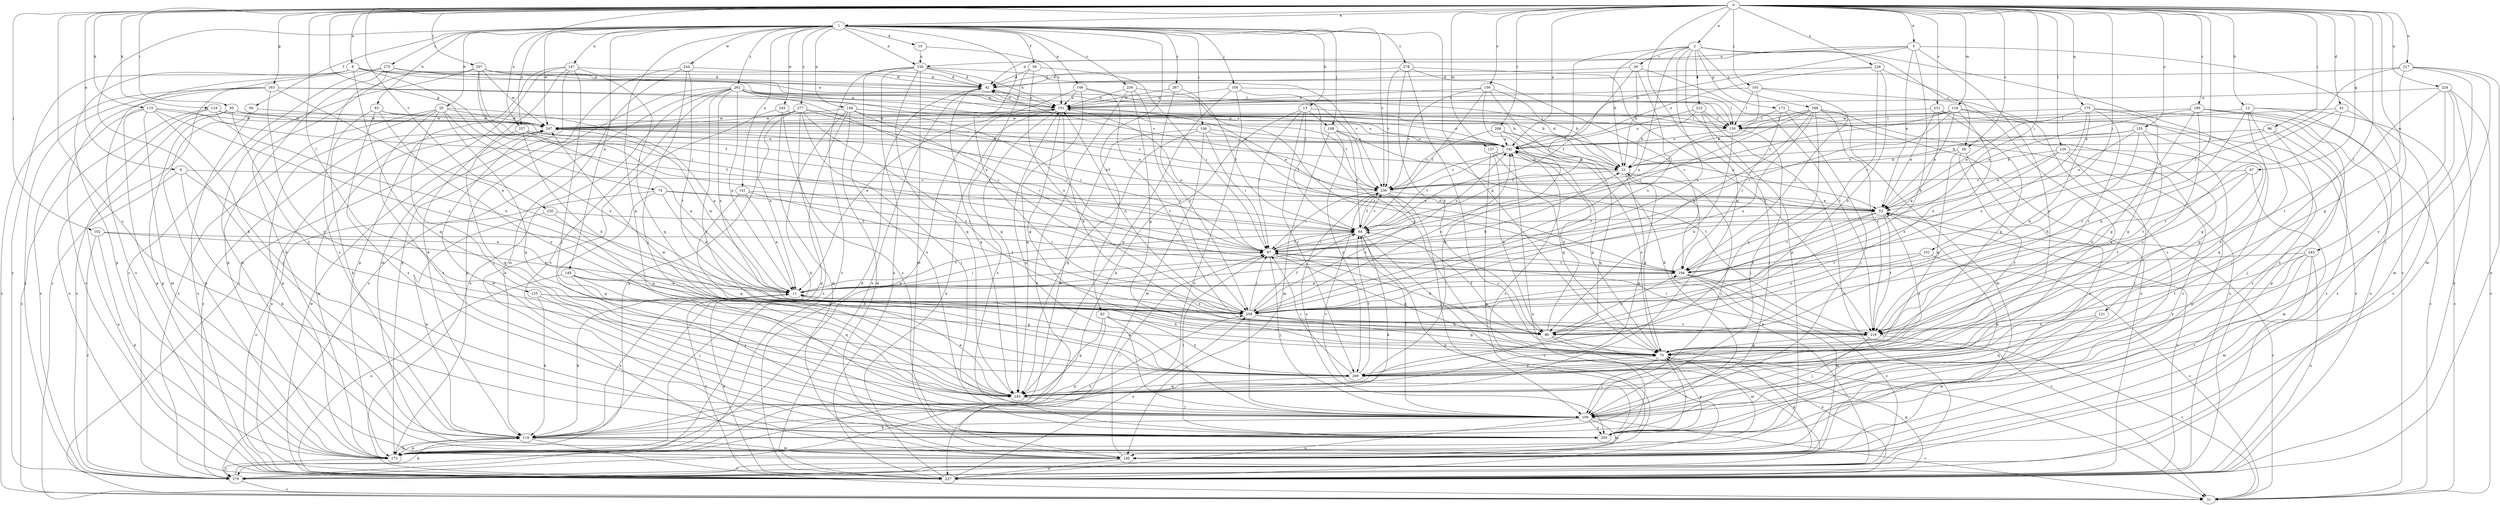 strict digraph  {
0;
1;
2;
5;
8;
9;
10;
11;
12;
13;
20;
21;
28;
29;
31;
41;
42;
53;
56;
59;
62;
64;
67;
74;
75;
83;
86;
95;
96;
97;
101;
102;
103;
104;
106;
108;
109;
115;
118;
119;
121;
125;
129;
130;
134;
137;
140;
141;
146;
147;
148;
149;
150;
151;
155;
156;
162;
163;
172;
173;
175;
183;
186;
194;
205;
207;
208;
210;
216;
217;
224;
226;
227;
230;
231;
234;
236;
243;
244;
245;
247;
257;
258;
262;
267;
268;
269;
275;
277;
278;
279;
0 -> 1  [label=a];
0 -> 2  [label=a];
0 -> 5  [label=a];
0 -> 8  [label=a];
0 -> 9  [label=a];
0 -> 12  [label=b];
0 -> 28  [label=c];
0 -> 41  [label=d];
0 -> 67  [label=g];
0 -> 74  [label=g];
0 -> 95  [label=i];
0 -> 96  [label=i];
0 -> 97  [label=i];
0 -> 101  [label=j];
0 -> 102  [label=j];
0 -> 103  [label=j];
0 -> 115  [label=k];
0 -> 118  [label=k];
0 -> 121  [label=l];
0 -> 125  [label=l];
0 -> 129  [label=l];
0 -> 134  [label=m];
0 -> 137  [label=m];
0 -> 155  [label=o];
0 -> 156  [label=o];
0 -> 162  [label=o];
0 -> 163  [label=p];
0 -> 175  [label=q];
0 -> 183  [label=q];
0 -> 186  [label=r];
0 -> 194  [label=r];
0 -> 205  [label=s];
0 -> 207  [label=t];
0 -> 208  [label=t];
0 -> 217  [label=u];
0 -> 224  [label=u];
0 -> 226  [label=u];
0 -> 230  [label=v];
0 -> 231  [label=v];
0 -> 243  [label=w];
0 -> 257  [label=x];
1 -> 10  [label=a];
1 -> 13  [label=b];
1 -> 20  [label=b];
1 -> 56  [label=f];
1 -> 59  [label=f];
1 -> 62  [label=f];
1 -> 75  [label=g];
1 -> 83  [label=h];
1 -> 104  [label=j];
1 -> 106  [label=j];
1 -> 108  [label=j];
1 -> 119  [label=k];
1 -> 141  [label=n];
1 -> 146  [label=n];
1 -> 147  [label=n];
1 -> 148  [label=n];
1 -> 149  [label=n];
1 -> 150  [label=n];
1 -> 183  [label=q];
1 -> 234  [label=v];
1 -> 236  [label=v];
1 -> 244  [label=w];
1 -> 245  [label=w];
1 -> 247  [label=w];
1 -> 257  [label=x];
1 -> 258  [label=x];
1 -> 262  [label=y];
1 -> 267  [label=y];
1 -> 275  [label=z];
1 -> 277  [label=z];
1 -> 278  [label=z];
2 -> 11  [label=a];
2 -> 21  [label=b];
2 -> 28  [label=c];
2 -> 29  [label=c];
2 -> 64  [label=f];
2 -> 172  [label=p];
2 -> 173  [label=p];
2 -> 210  [label=t];
2 -> 227  [label=u];
2 -> 258  [label=x];
2 -> 268  [label=y];
5 -> 31  [label=c];
5 -> 42  [label=d];
5 -> 53  [label=e];
5 -> 86  [label=h];
5 -> 150  [label=n];
5 -> 162  [label=o];
5 -> 269  [label=y];
8 -> 42  [label=d];
8 -> 97  [label=i];
8 -> 130  [label=l];
8 -> 173  [label=p];
8 -> 183  [label=q];
8 -> 227  [label=u];
8 -> 236  [label=v];
8 -> 279  [label=z];
9 -> 119  [label=k];
9 -> 227  [label=u];
9 -> 236  [label=v];
9 -> 258  [label=x];
10 -> 150  [label=n];
10 -> 151  [label=n];
11 -> 21  [label=b];
11 -> 64  [label=f];
11 -> 97  [label=i];
11 -> 119  [label=k];
11 -> 227  [label=u];
11 -> 247  [label=w];
11 -> 258  [label=x];
12 -> 31  [label=c];
12 -> 130  [label=l];
12 -> 183  [label=q];
12 -> 216  [label=t];
12 -> 269  [label=y];
12 -> 279  [label=z];
13 -> 64  [label=f];
13 -> 97  [label=i];
13 -> 108  [label=j];
13 -> 119  [label=k];
13 -> 130  [label=l];
13 -> 269  [label=y];
20 -> 11  [label=a];
20 -> 109  [label=j];
20 -> 173  [label=p];
20 -> 183  [label=q];
20 -> 205  [label=s];
20 -> 247  [label=w];
20 -> 258  [label=x];
20 -> 279  [label=z];
21 -> 42  [label=d];
21 -> 75  [label=g];
21 -> 109  [label=j];
21 -> 183  [label=q];
21 -> 236  [label=v];
28 -> 21  [label=b];
28 -> 75  [label=g];
28 -> 205  [label=s];
28 -> 269  [label=y];
29 -> 21  [label=b];
29 -> 42  [label=d];
29 -> 64  [label=f];
29 -> 216  [label=t];
29 -> 258  [label=x];
41 -> 86  [label=h];
41 -> 130  [label=l];
41 -> 216  [label=t];
41 -> 279  [label=z];
42 -> 151  [label=n];
42 -> 183  [label=q];
42 -> 227  [label=u];
53 -> 31  [label=c];
53 -> 64  [label=f];
53 -> 194  [label=r];
53 -> 216  [label=t];
53 -> 247  [label=w];
53 -> 258  [label=x];
53 -> 269  [label=y];
56 -> 173  [label=p];
56 -> 227  [label=u];
56 -> 247  [label=w];
59 -> 42  [label=d];
59 -> 97  [label=i];
59 -> 183  [label=q];
59 -> 258  [label=x];
62 -> 86  [label=h];
62 -> 109  [label=j];
62 -> 173  [label=p];
62 -> 183  [label=q];
62 -> 269  [label=y];
64 -> 97  [label=i];
64 -> 119  [label=k];
64 -> 173  [label=p];
64 -> 227  [label=u];
64 -> 236  [label=v];
67 -> 140  [label=m];
67 -> 216  [label=t];
67 -> 236  [label=v];
67 -> 258  [label=x];
74 -> 11  [label=a];
74 -> 53  [label=e];
74 -> 97  [label=i];
74 -> 183  [label=q];
74 -> 227  [label=u];
75 -> 109  [label=j];
75 -> 162  [label=o];
75 -> 205  [label=s];
75 -> 269  [label=y];
83 -> 119  [label=k];
83 -> 205  [label=s];
83 -> 236  [label=v];
83 -> 247  [label=w];
83 -> 269  [label=y];
86 -> 64  [label=f];
86 -> 140  [label=m];
86 -> 162  [label=o];
86 -> 194  [label=r];
86 -> 227  [label=u];
95 -> 21  [label=b];
95 -> 173  [label=p];
95 -> 247  [label=w];
95 -> 269  [label=y];
95 -> 279  [label=z];
96 -> 21  [label=b];
96 -> 109  [label=j];
96 -> 162  [label=o];
96 -> 205  [label=s];
97 -> 64  [label=f];
97 -> 75  [label=g];
97 -> 86  [label=h];
97 -> 109  [label=j];
97 -> 151  [label=n];
97 -> 162  [label=o];
97 -> 194  [label=r];
101 -> 31  [label=c];
101 -> 194  [label=r];
101 -> 258  [label=x];
102 -> 11  [label=a];
102 -> 97  [label=i];
102 -> 173  [label=p];
102 -> 279  [label=z];
103 -> 64  [label=f];
103 -> 130  [label=l];
103 -> 151  [label=n];
103 -> 183  [label=q];
103 -> 194  [label=r];
104 -> 75  [label=g];
104 -> 130  [label=l];
104 -> 151  [label=n];
104 -> 183  [label=q];
104 -> 227  [label=u];
106 -> 97  [label=i];
106 -> 119  [label=k];
106 -> 140  [label=m];
106 -> 162  [label=o];
106 -> 183  [label=q];
106 -> 194  [label=r];
108 -> 64  [label=f];
108 -> 140  [label=m];
108 -> 162  [label=o];
108 -> 216  [label=t];
108 -> 269  [label=y];
109 -> 31  [label=c];
109 -> 64  [label=f];
109 -> 119  [label=k];
109 -> 140  [label=m];
109 -> 151  [label=n];
109 -> 205  [label=s];
109 -> 227  [label=u];
115 -> 64  [label=f];
115 -> 109  [label=j];
115 -> 140  [label=m];
115 -> 173  [label=p];
115 -> 247  [label=w];
115 -> 258  [label=x];
115 -> 279  [label=z];
118 -> 31  [label=c];
118 -> 130  [label=l];
118 -> 227  [label=u];
118 -> 247  [label=w];
118 -> 258  [label=x];
119 -> 11  [label=a];
119 -> 31  [label=c];
119 -> 53  [label=e];
119 -> 140  [label=m];
119 -> 173  [label=p];
121 -> 86  [label=h];
121 -> 140  [label=m];
121 -> 183  [label=q];
125 -> 75  [label=g];
125 -> 109  [label=j];
125 -> 119  [label=k];
125 -> 258  [label=x];
129 -> 21  [label=b];
129 -> 53  [label=e];
129 -> 109  [label=j];
129 -> 173  [label=p];
129 -> 205  [label=s];
129 -> 258  [label=x];
130 -> 86  [label=h];
130 -> 109  [label=j];
130 -> 162  [label=o];
134 -> 53  [label=e];
134 -> 75  [label=g];
134 -> 97  [label=i];
134 -> 109  [label=j];
134 -> 130  [label=l];
134 -> 236  [label=v];
134 -> 247  [label=w];
134 -> 258  [label=x];
137 -> 21  [label=b];
137 -> 75  [label=g];
137 -> 86  [label=h];
137 -> 173  [label=p];
140 -> 75  [label=g];
140 -> 97  [label=i];
140 -> 227  [label=u];
141 -> 11  [label=a];
141 -> 53  [label=e];
141 -> 183  [label=q];
141 -> 258  [label=x];
146 -> 11  [label=a];
146 -> 151  [label=n];
146 -> 183  [label=q];
146 -> 216  [label=t];
146 -> 236  [label=v];
147 -> 31  [label=c];
147 -> 42  [label=d];
147 -> 109  [label=j];
147 -> 119  [label=k];
147 -> 140  [label=m];
147 -> 173  [label=p];
147 -> 183  [label=q];
148 -> 97  [label=i];
148 -> 119  [label=k];
148 -> 140  [label=m];
148 -> 162  [label=o];
148 -> 173  [label=p];
148 -> 194  [label=r];
148 -> 236  [label=v];
148 -> 247  [label=w];
149 -> 11  [label=a];
149 -> 86  [label=h];
149 -> 109  [label=j];
149 -> 183  [label=q];
149 -> 227  [label=u];
150 -> 42  [label=d];
150 -> 140  [label=m];
150 -> 151  [label=n];
150 -> 183  [label=q];
150 -> 205  [label=s];
150 -> 227  [label=u];
150 -> 236  [label=v];
150 -> 279  [label=z];
151 -> 42  [label=d];
151 -> 53  [label=e];
151 -> 75  [label=g];
151 -> 86  [label=h];
151 -> 162  [label=o];
151 -> 173  [label=p];
151 -> 205  [label=s];
151 -> 247  [label=w];
155 -> 53  [label=e];
155 -> 75  [label=g];
155 -> 86  [label=h];
155 -> 162  [label=o];
155 -> 216  [label=t];
155 -> 236  [label=v];
156 -> 21  [label=b];
156 -> 64  [label=f];
156 -> 119  [label=k];
156 -> 151  [label=n];
156 -> 183  [label=q];
156 -> 236  [label=v];
162 -> 21  [label=b];
162 -> 64  [label=f];
162 -> 75  [label=g];
162 -> 205  [label=s];
162 -> 236  [label=v];
162 -> 247  [label=w];
163 -> 11  [label=a];
163 -> 21  [label=b];
163 -> 31  [label=c];
163 -> 151  [label=n];
163 -> 227  [label=u];
163 -> 269  [label=y];
163 -> 279  [label=z];
172 -> 109  [label=j];
172 -> 130  [label=l];
172 -> 194  [label=r];
172 -> 227  [label=u];
173 -> 119  [label=k];
173 -> 247  [label=w];
173 -> 258  [label=x];
173 -> 279  [label=z];
175 -> 53  [label=e];
175 -> 75  [label=g];
175 -> 86  [label=h];
175 -> 216  [label=t];
175 -> 247  [label=w];
175 -> 258  [label=x];
175 -> 279  [label=z];
183 -> 11  [label=a];
183 -> 109  [label=j];
186 -> 31  [label=c];
186 -> 53  [label=e];
186 -> 75  [label=g];
186 -> 130  [label=l];
186 -> 173  [label=p];
186 -> 227  [label=u];
186 -> 269  [label=y];
194 -> 11  [label=a];
194 -> 31  [label=c];
194 -> 97  [label=i];
194 -> 140  [label=m];
194 -> 279  [label=z];
205 -> 75  [label=g];
205 -> 97  [label=i];
205 -> 236  [label=v];
205 -> 247  [label=w];
207 -> 42  [label=d];
207 -> 64  [label=f];
207 -> 97  [label=i];
207 -> 119  [label=k];
207 -> 130  [label=l];
207 -> 140  [label=m];
207 -> 247  [label=w];
208 -> 53  [label=e];
208 -> 162  [label=o];
208 -> 183  [label=q];
208 -> 236  [label=v];
210 -> 21  [label=b];
210 -> 109  [label=j];
210 -> 130  [label=l];
210 -> 162  [label=o];
210 -> 279  [label=z];
216 -> 31  [label=c];
216 -> 75  [label=g];
216 -> 97  [label=i];
216 -> 109  [label=j];
217 -> 42  [label=d];
217 -> 75  [label=g];
217 -> 97  [label=i];
217 -> 109  [label=j];
217 -> 140  [label=m];
217 -> 227  [label=u];
224 -> 31  [label=c];
224 -> 140  [label=m];
224 -> 151  [label=n];
224 -> 216  [label=t];
224 -> 227  [label=u];
224 -> 269  [label=y];
226 -> 42  [label=d];
226 -> 86  [label=h];
226 -> 162  [label=o];
226 -> 194  [label=r];
226 -> 205  [label=s];
227 -> 11  [label=a];
227 -> 42  [label=d];
227 -> 53  [label=e];
227 -> 75  [label=g];
227 -> 151  [label=n];
227 -> 247  [label=w];
227 -> 258  [label=x];
230 -> 64  [label=f];
230 -> 75  [label=g];
230 -> 119  [label=k];
231 -> 11  [label=a];
231 -> 53  [label=e];
231 -> 75  [label=g];
231 -> 227  [label=u];
231 -> 247  [label=w];
234 -> 75  [label=g];
234 -> 151  [label=n];
234 -> 194  [label=r];
234 -> 258  [label=x];
234 -> 279  [label=z];
236 -> 53  [label=e];
236 -> 64  [label=f];
236 -> 97  [label=i];
236 -> 109  [label=j];
236 -> 205  [label=s];
236 -> 258  [label=x];
243 -> 140  [label=m];
243 -> 194  [label=r];
243 -> 205  [label=s];
243 -> 216  [label=t];
243 -> 227  [label=u];
243 -> 269  [label=y];
244 -> 42  [label=d];
244 -> 109  [label=j];
244 -> 140  [label=m];
244 -> 173  [label=p];
244 -> 216  [label=t];
245 -> 119  [label=k];
245 -> 130  [label=l];
245 -> 140  [label=m];
245 -> 205  [label=s];
247 -> 162  [label=o];
247 -> 227  [label=u];
247 -> 279  [label=z];
257 -> 11  [label=a];
257 -> 64  [label=f];
257 -> 86  [label=h];
257 -> 162  [label=o];
257 -> 183  [label=q];
258 -> 64  [label=f];
258 -> 75  [label=g];
258 -> 86  [label=h];
258 -> 97  [label=i];
258 -> 109  [label=j];
258 -> 151  [label=n];
258 -> 162  [label=o];
258 -> 216  [label=t];
262 -> 11  [label=a];
262 -> 21  [label=b];
262 -> 130  [label=l];
262 -> 151  [label=n];
262 -> 162  [label=o];
262 -> 173  [label=p];
262 -> 194  [label=r];
262 -> 205  [label=s];
262 -> 227  [label=u];
262 -> 258  [label=x];
262 -> 269  [label=y];
262 -> 279  [label=z];
267 -> 64  [label=f];
267 -> 151  [label=n];
267 -> 258  [label=x];
268 -> 11  [label=a];
268 -> 21  [label=b];
268 -> 97  [label=i];
268 -> 130  [label=l];
268 -> 140  [label=m];
268 -> 216  [label=t];
268 -> 227  [label=u];
268 -> 258  [label=x];
268 -> 269  [label=y];
269 -> 11  [label=a];
269 -> 64  [label=f];
269 -> 97  [label=i];
269 -> 183  [label=q];
269 -> 247  [label=w];
275 -> 31  [label=c];
275 -> 42  [label=d];
275 -> 151  [label=n];
275 -> 173  [label=p];
275 -> 205  [label=s];
275 -> 279  [label=z];
277 -> 11  [label=a];
277 -> 53  [label=e];
277 -> 97  [label=i];
277 -> 109  [label=j];
277 -> 173  [label=p];
277 -> 216  [label=t];
277 -> 247  [label=w];
277 -> 279  [label=z];
278 -> 31  [label=c];
278 -> 42  [label=d];
278 -> 86  [label=h];
278 -> 194  [label=r];
278 -> 216  [label=t];
278 -> 236  [label=v];
279 -> 21  [label=b];
279 -> 31  [label=c];
279 -> 119  [label=k];
279 -> 162  [label=o];
}
